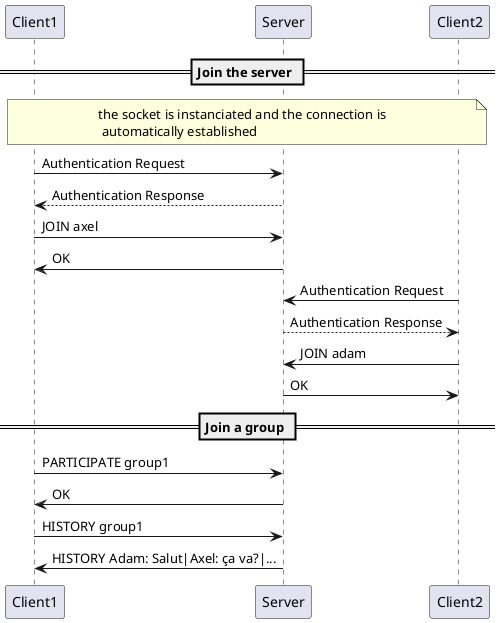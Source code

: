 @startuml
'https://plantuml.com/sequence-diagram

== Join the server ==

note across :the socket is instanciated and the connection is\n automatically established
Client1 -> Server: Authentication Request
Server --> Client1: Authentication Response

Client1 -> Server: JOIN axel
Server -> Client1: OK

Client2 -> Server: Authentication Request
Server --> Client2: Authentication Response

Client2 -> Server : JOIN adam
Server -> Client2: OK


== Join a group ==
Client1 -> Server: PARTICIPATE group1
Server -> Client1: OK

Client1 -> Server: HISTORY group1

Server -> Client1: HISTORY Adam: Salut|Axel: ça va?|...

@enduml